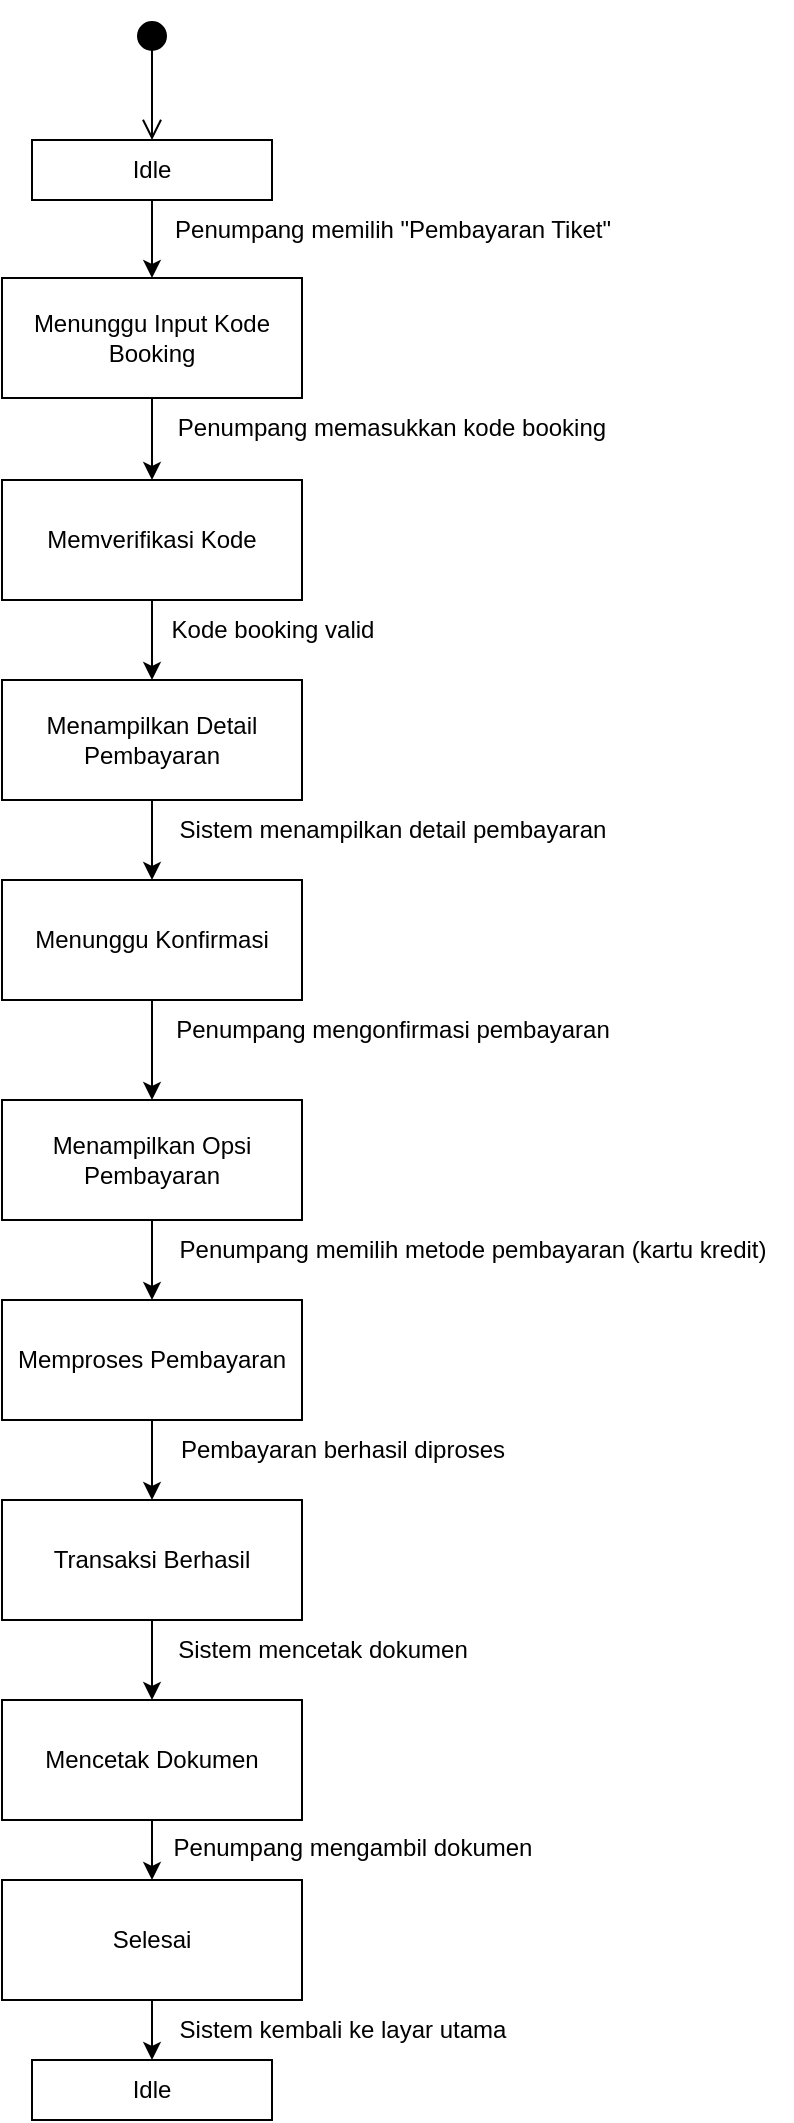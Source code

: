 <mxfile version="26.0.6" pages="2">
  <diagram name="Page-1" id="bYpp7JOBaATRRRrKG5Gl">
    <mxGraphModel dx="2695" dy="886" grid="1" gridSize="10" guides="1" tooltips="1" connect="1" arrows="1" fold="1" page="1" pageScale="1" pageWidth="850" pageHeight="1100" math="0" shadow="0">
      <root>
        <mxCell id="0" />
        <mxCell id="1" parent="0" />
        <mxCell id="ju3Yct1l90ux_Rx0Lgh9-1" value="" style="html=1;verticalAlign=bottom;startArrow=circle;startFill=1;endArrow=open;startSize=6;endSize=8;curved=0;rounded=0;entryX=0.5;entryY=0;entryDx=0;entryDy=0;" parent="1" target="ju3Yct1l90ux_Rx0Lgh9-2" edge="1">
          <mxGeometry x="-0.667" y="-160" width="80" relative="1" as="geometry">
            <mxPoint x="-280" y="150" as="sourcePoint" />
            <mxPoint x="-276.52" y="251.2" as="targetPoint" />
            <mxPoint as="offset" />
          </mxGeometry>
        </mxCell>
        <mxCell id="ju3Yct1l90ux_Rx0Lgh9-5" style="edgeStyle=orthogonalEdgeStyle;rounded=0;orthogonalLoop=1;jettySize=auto;html=1;exitX=0.5;exitY=1;exitDx=0;exitDy=0;" parent="1" source="ju3Yct1l90ux_Rx0Lgh9-2" target="ju3Yct1l90ux_Rx0Lgh9-4" edge="1">
          <mxGeometry relative="1" as="geometry" />
        </mxCell>
        <mxCell id="ju3Yct1l90ux_Rx0Lgh9-2" value="Idle" style="html=1;whiteSpace=wrap;" parent="1" vertex="1">
          <mxGeometry x="-340" y="210" width="120" height="30" as="geometry" />
        </mxCell>
        <mxCell id="ju3Yct1l90ux_Rx0Lgh9-7" style="edgeStyle=orthogonalEdgeStyle;rounded=0;orthogonalLoop=1;jettySize=auto;html=1;exitX=0.5;exitY=1;exitDx=0;exitDy=0;" parent="1" source="ju3Yct1l90ux_Rx0Lgh9-4" target="ju3Yct1l90ux_Rx0Lgh9-6" edge="1">
          <mxGeometry relative="1" as="geometry" />
        </mxCell>
        <mxCell id="ju3Yct1l90ux_Rx0Lgh9-4" value="Menunggu Input Kode Booking" style="html=1;whiteSpace=wrap;" parent="1" vertex="1">
          <mxGeometry x="-355" y="279" width="150" height="60" as="geometry" />
        </mxCell>
        <mxCell id="ju3Yct1l90ux_Rx0Lgh9-15" style="edgeStyle=orthogonalEdgeStyle;rounded=0;orthogonalLoop=1;jettySize=auto;html=1;exitX=0.5;exitY=1;exitDx=0;exitDy=0;" parent="1" source="ju3Yct1l90ux_Rx0Lgh9-6" target="ju3Yct1l90ux_Rx0Lgh9-8" edge="1">
          <mxGeometry relative="1" as="geometry" />
        </mxCell>
        <mxCell id="ju3Yct1l90ux_Rx0Lgh9-6" value="Memverifikasi Kode" style="html=1;whiteSpace=wrap;" parent="1" vertex="1">
          <mxGeometry x="-355" y="380" width="150" height="60" as="geometry" />
        </mxCell>
        <mxCell id="ju3Yct1l90ux_Rx0Lgh9-16" value="" style="edgeStyle=orthogonalEdgeStyle;rounded=0;orthogonalLoop=1;jettySize=auto;html=1;" parent="1" source="ju3Yct1l90ux_Rx0Lgh9-8" target="ju3Yct1l90ux_Rx0Lgh9-9" edge="1">
          <mxGeometry relative="1" as="geometry" />
        </mxCell>
        <mxCell id="ju3Yct1l90ux_Rx0Lgh9-8" value="Menampilkan Detail Pembayaran" style="html=1;whiteSpace=wrap;" parent="1" vertex="1">
          <mxGeometry x="-355" y="480" width="150" height="60" as="geometry" />
        </mxCell>
        <mxCell id="ju3Yct1l90ux_Rx0Lgh9-17" value="" style="edgeStyle=orthogonalEdgeStyle;rounded=0;orthogonalLoop=1;jettySize=auto;html=1;" parent="1" source="ju3Yct1l90ux_Rx0Lgh9-9" target="ju3Yct1l90ux_Rx0Lgh9-10" edge="1">
          <mxGeometry relative="1" as="geometry" />
        </mxCell>
        <mxCell id="ju3Yct1l90ux_Rx0Lgh9-9" value="Menunggu Konfirmasi" style="html=1;whiteSpace=wrap;" parent="1" vertex="1">
          <mxGeometry x="-355" y="580" width="150" height="60" as="geometry" />
        </mxCell>
        <mxCell id="ju3Yct1l90ux_Rx0Lgh9-19" value="" style="edgeStyle=orthogonalEdgeStyle;rounded=0;orthogonalLoop=1;jettySize=auto;html=1;" parent="1" source="ju3Yct1l90ux_Rx0Lgh9-10" target="ju3Yct1l90ux_Rx0Lgh9-11" edge="1">
          <mxGeometry relative="1" as="geometry" />
        </mxCell>
        <mxCell id="ju3Yct1l90ux_Rx0Lgh9-10" value="Menampilkan Opsi Pembayaran" style="html=1;whiteSpace=wrap;" parent="1" vertex="1">
          <mxGeometry x="-355" y="690" width="150" height="60" as="geometry" />
        </mxCell>
        <mxCell id="ju3Yct1l90ux_Rx0Lgh9-20" value="" style="edgeStyle=orthogonalEdgeStyle;rounded=0;orthogonalLoop=1;jettySize=auto;html=1;" parent="1" source="ju3Yct1l90ux_Rx0Lgh9-11" target="ju3Yct1l90ux_Rx0Lgh9-12" edge="1">
          <mxGeometry relative="1" as="geometry" />
        </mxCell>
        <mxCell id="ju3Yct1l90ux_Rx0Lgh9-11" value="Memproses Pembayaran" style="html=1;whiteSpace=wrap;" parent="1" vertex="1">
          <mxGeometry x="-355" y="790" width="150" height="60" as="geometry" />
        </mxCell>
        <mxCell id="ju3Yct1l90ux_Rx0Lgh9-21" value="" style="edgeStyle=orthogonalEdgeStyle;rounded=0;orthogonalLoop=1;jettySize=auto;html=1;" parent="1" source="ju3Yct1l90ux_Rx0Lgh9-12" target="ju3Yct1l90ux_Rx0Lgh9-13" edge="1">
          <mxGeometry relative="1" as="geometry" />
        </mxCell>
        <mxCell id="ju3Yct1l90ux_Rx0Lgh9-12" value="Transaksi Berhasil" style="html=1;whiteSpace=wrap;" parent="1" vertex="1">
          <mxGeometry x="-355" y="890" width="150" height="60" as="geometry" />
        </mxCell>
        <mxCell id="ju3Yct1l90ux_Rx0Lgh9-22" value="" style="edgeStyle=orthogonalEdgeStyle;rounded=0;orthogonalLoop=1;jettySize=auto;html=1;" parent="1" source="ju3Yct1l90ux_Rx0Lgh9-13" target="ju3Yct1l90ux_Rx0Lgh9-14" edge="1">
          <mxGeometry relative="1" as="geometry" />
        </mxCell>
        <mxCell id="ju3Yct1l90ux_Rx0Lgh9-13" value="Mencetak Dokumen" style="html=1;whiteSpace=wrap;" parent="1" vertex="1">
          <mxGeometry x="-355" y="990" width="150" height="60" as="geometry" />
        </mxCell>
        <mxCell id="ju3Yct1l90ux_Rx0Lgh9-24" value="" style="edgeStyle=orthogonalEdgeStyle;rounded=0;orthogonalLoop=1;jettySize=auto;html=1;" parent="1" source="ju3Yct1l90ux_Rx0Lgh9-14" target="ju3Yct1l90ux_Rx0Lgh9-23" edge="1">
          <mxGeometry relative="1" as="geometry" />
        </mxCell>
        <mxCell id="ju3Yct1l90ux_Rx0Lgh9-14" value="Selesai" style="html=1;whiteSpace=wrap;" parent="1" vertex="1">
          <mxGeometry x="-355" y="1080" width="150" height="60" as="geometry" />
        </mxCell>
        <mxCell id="ju3Yct1l90ux_Rx0Lgh9-23" value="Idle" style="html=1;whiteSpace=wrap;" parent="1" vertex="1">
          <mxGeometry x="-340" y="1170" width="120" height="30" as="geometry" />
        </mxCell>
        <mxCell id="ju3Yct1l90ux_Rx0Lgh9-25" value="Penumpang memasukkan kode booking" style="text;html=1;align=center;verticalAlign=middle;whiteSpace=wrap;rounded=0;" parent="1" vertex="1">
          <mxGeometry x="-270" y="339" width="220" height="30" as="geometry" />
        </mxCell>
        <mxCell id="ju3Yct1l90ux_Rx0Lgh9-26" value="Penumpang memilih &quot;Pembayaran Tiket&quot;" style="text;html=1;align=center;verticalAlign=middle;resizable=0;points=[];autosize=1;strokeColor=none;fillColor=none;" parent="1" vertex="1">
          <mxGeometry x="-280" y="240" width="240" height="30" as="geometry" />
        </mxCell>
        <mxCell id="ju3Yct1l90ux_Rx0Lgh9-27" value="Kode booking valid" style="text;html=1;align=center;verticalAlign=middle;resizable=0;points=[];autosize=1;strokeColor=none;fillColor=none;" parent="1" vertex="1">
          <mxGeometry x="-280" y="440" width="120" height="30" as="geometry" />
        </mxCell>
        <mxCell id="ju3Yct1l90ux_Rx0Lgh9-28" value="Sistem menampilkan detail pembayaran" style="text;html=1;align=center;verticalAlign=middle;resizable=0;points=[];autosize=1;strokeColor=none;fillColor=none;" parent="1" vertex="1">
          <mxGeometry x="-280" y="540" width="240" height="30" as="geometry" />
        </mxCell>
        <mxCell id="ju3Yct1l90ux_Rx0Lgh9-29" value="Penumpang mengonfirmasi pembayaran" style="text;html=1;align=center;verticalAlign=middle;resizable=0;points=[];autosize=1;strokeColor=none;fillColor=none;" parent="1" vertex="1">
          <mxGeometry x="-280" y="640" width="240" height="30" as="geometry" />
        </mxCell>
        <mxCell id="ju3Yct1l90ux_Rx0Lgh9-30" value="Penumpang memilih metode pembayaran (kartu kredit)" style="text;html=1;align=center;verticalAlign=middle;resizable=0;points=[];autosize=1;strokeColor=none;fillColor=none;" parent="1" vertex="1">
          <mxGeometry x="-280" y="750" width="320" height="30" as="geometry" />
        </mxCell>
        <mxCell id="ju3Yct1l90ux_Rx0Lgh9-31" value="Pembayaran berhasil diproses" style="text;html=1;align=center;verticalAlign=middle;resizable=0;points=[];autosize=1;strokeColor=none;fillColor=none;" parent="1" vertex="1">
          <mxGeometry x="-280" y="850" width="190" height="30" as="geometry" />
        </mxCell>
        <mxCell id="ju3Yct1l90ux_Rx0Lgh9-32" value="Sistem mencetak dokumen" style="text;html=1;align=center;verticalAlign=middle;resizable=0;points=[];autosize=1;strokeColor=none;fillColor=none;" parent="1" vertex="1">
          <mxGeometry x="-280" y="950" width="170" height="30" as="geometry" />
        </mxCell>
        <mxCell id="ju3Yct1l90ux_Rx0Lgh9-33" value="Penumpang mengambil dokumen" style="text;html=1;align=center;verticalAlign=middle;resizable=0;points=[];autosize=1;strokeColor=none;fillColor=none;" parent="1" vertex="1">
          <mxGeometry x="-280" y="1049" width="200" height="30" as="geometry" />
        </mxCell>
        <mxCell id="ju3Yct1l90ux_Rx0Lgh9-34" value="Sistem kembali ke layar utama" style="text;html=1;align=center;verticalAlign=middle;resizable=0;points=[];autosize=1;strokeColor=none;fillColor=none;" parent="1" vertex="1">
          <mxGeometry x="-280" y="1140" width="190" height="30" as="geometry" />
        </mxCell>
      </root>
    </mxGraphModel>
  </diagram>
  <diagram id="yO8Kg9jHkZM5iifvcyBP" name="Page-2">
    <mxGraphModel dx="1845" dy="886" grid="0" gridSize="10" guides="1" tooltips="1" connect="1" arrows="1" fold="1" page="0" pageScale="1" pageWidth="850" pageHeight="1100" math="0" shadow="0">
      <root>
        <mxCell id="0" />
        <mxCell id="1" parent="0" />
      </root>
    </mxGraphModel>
  </diagram>
</mxfile>
